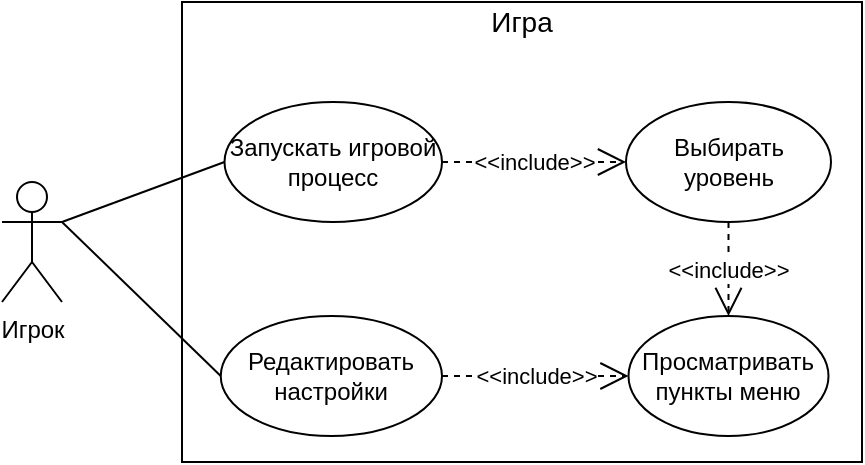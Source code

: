 <mxfile version="14.1.8" type="device" pages="3"><diagram id="DNBnHr-g8LaSEO16Q0H6" name="main"><mxGraphModel dx="1038" dy="548" grid="1" gridSize="10" guides="1" tooltips="1" connect="1" arrows="1" fold="1" page="1" pageScale="1" pageWidth="827" pageHeight="1169" math="0" shadow="0"><root><mxCell id="0"/><mxCell id="1" parent="0"/><mxCell id="aUO7jUkwRMF-GmE041H1-3" value="Игрок" style="shape=umlActor;verticalLabelPosition=bottom;verticalAlign=top;html=1;outlineConnect=0;" parent="1" vertex="1"><mxGeometry x="30" y="130" width="30" height="60" as="geometry"/></mxCell><mxCell id="aUO7jUkwRMF-GmE041H1-5" value="" style="rounded=0;whiteSpace=wrap;html=1;" parent="1" vertex="1"><mxGeometry x="120" y="40" width="340" height="230" as="geometry"/></mxCell><mxCell id="aUO7jUkwRMF-GmE041H1-6" value="&lt;font style=&quot;font-size: 14px&quot;&gt;Игра&lt;/font&gt;" style="text;html=1;strokeColor=none;fillColor=none;align=center;verticalAlign=middle;whiteSpace=wrap;rounded=0;" parent="1" vertex="1"><mxGeometry x="270" y="40" width="40" height="20" as="geometry"/></mxCell><mxCell id="aUO7jUkwRMF-GmE041H1-8" value="Просматривать пункты меню" style="ellipse;whiteSpace=wrap;html=1;" parent="1" vertex="1"><mxGeometry x="343.25" y="197" width="100" height="60" as="geometry"/></mxCell><mxCell id="aUO7jUkwRMF-GmE041H1-9" value="Редактировать настройки" style="ellipse;whiteSpace=wrap;html=1;" parent="1" vertex="1"><mxGeometry x="139.38" y="197" width="110.62" height="60" as="geometry"/></mxCell><mxCell id="aUO7jUkwRMF-GmE041H1-10" value="Выбирать уровень" style="ellipse;whiteSpace=wrap;html=1;" parent="1" vertex="1"><mxGeometry x="342" y="90" width="102.5" height="60" as="geometry"/></mxCell><mxCell id="aUO7jUkwRMF-GmE041H1-16" value="" style="endArrow=none;html=1;entryX=0;entryY=0.5;entryDx=0;entryDy=0;exitX=1;exitY=0.333;exitDx=0;exitDy=0;exitPerimeter=0;" parent="1" source="aUO7jUkwRMF-GmE041H1-3" target="aUO7jUkwRMF-GmE041H1-9" edge="1"><mxGeometry width="50" height="50" relative="1" as="geometry"><mxPoint x="100" y="300" as="sourcePoint"/><mxPoint x="150" y="250" as="targetPoint"/></mxGeometry></mxCell><mxCell id="aUO7jUkwRMF-GmE041H1-17" value="&amp;lt;&amp;lt;include&amp;gt;&amp;gt;" style="endArrow=open;endSize=12;dashed=1;html=1;entryX=0.5;entryY=0;entryDx=0;entryDy=0;exitX=0.5;exitY=1;exitDx=0;exitDy=0;" parent="1" source="aUO7jUkwRMF-GmE041H1-10" target="aUO7jUkwRMF-GmE041H1-8" edge="1"><mxGeometry width="160" relative="1" as="geometry"><mxPoint x="340" y="290" as="sourcePoint"/><mxPoint x="500" y="290" as="targetPoint"/></mxGeometry></mxCell><mxCell id="aUO7jUkwRMF-GmE041H1-18" value="&amp;lt;&amp;lt;include&amp;gt;&amp;gt;" style="endArrow=open;endSize=12;dashed=1;html=1;entryX=0;entryY=0.5;entryDx=0;entryDy=0;exitX=1;exitY=0.5;exitDx=0;exitDy=0;" parent="1" source="aUO7jUkwRMF-GmE041H1-9" target="aUO7jUkwRMF-GmE041H1-8" edge="1"><mxGeometry width="160" relative="1" as="geometry"><mxPoint x="254.87" y="130" as="sourcePoint"/><mxPoint x="335.31" y="160" as="targetPoint"/></mxGeometry></mxCell><mxCell id="jHPCrMe8bdlKEbMx4i7E-5" value="&lt;span&gt;Запускать игровой процесс&lt;/span&gt;" style="ellipse;whiteSpace=wrap;html=1;" parent="1" vertex="1"><mxGeometry x="141.25" y="90" width="108.75" height="60" as="geometry"/></mxCell><mxCell id="jHPCrMe8bdlKEbMx4i7E-7" value="" style="endArrow=none;html=1;exitX=1;exitY=0.333;exitDx=0;exitDy=0;exitPerimeter=0;entryX=0;entryY=0.5;entryDx=0;entryDy=0;" parent="1" source="aUO7jUkwRMF-GmE041H1-3" target="jHPCrMe8bdlKEbMx4i7E-5" edge="1"><mxGeometry width="50" height="50" relative="1" as="geometry"><mxPoint x="110" y="150" as="sourcePoint"/><mxPoint x="160" y="100" as="targetPoint"/></mxGeometry></mxCell><mxCell id="jHPCrMe8bdlKEbMx4i7E-8" value="&amp;lt;&amp;lt;include&amp;gt;&amp;gt;" style="endArrow=open;endSize=12;dashed=1;html=1;entryX=0;entryY=0.5;entryDx=0;entryDy=0;exitX=1;exitY=0.5;exitDx=0;exitDy=0;" parent="1" source="jHPCrMe8bdlKEbMx4i7E-5" target="aUO7jUkwRMF-GmE041H1-10" edge="1"><mxGeometry width="160" relative="1" as="geometry"><mxPoint x="260" y="260" as="sourcePoint"/><mxPoint x="380" y="260" as="targetPoint"/></mxGeometry></mxCell></root></mxGraphModel></diagram><diagram id="wiZusbZABsrXvEJ2IZwk" name="play"><mxGraphModel dx="1038" dy="548" grid="1" gridSize="10" guides="1" tooltips="1" connect="1" arrows="1" fold="1" page="1" pageScale="1" pageWidth="827" pageHeight="1169" math="0" shadow="0"><root><mxCell id="L1QiUfKqqkVoL1teL-RI-0"/><mxCell id="L1QiUfKqqkVoL1teL-RI-1" parent="L1QiUfKqqkVoL1teL-RI-0"/><mxCell id="fob8_mZPEsOMfmcSigc--0" value="Игрок" style="shape=umlActor;verticalLabelPosition=bottom;verticalAlign=top;html=1;outlineConnect=0;" parent="L1QiUfKqqkVoL1teL-RI-1" vertex="1"><mxGeometry x="30" y="130" width="30" height="60" as="geometry"/></mxCell><mxCell id="fob8_mZPEsOMfmcSigc--1" value="" style="rounded=0;whiteSpace=wrap;html=1;" parent="L1QiUfKqqkVoL1teL-RI-1" vertex="1"><mxGeometry x="120" y="40" width="420" height="480" as="geometry"/></mxCell><mxCell id="fob8_mZPEsOMfmcSigc--2" value="&lt;font style=&quot;font-size: 14px&quot;&gt;Запускать игровой процесс&lt;/font&gt;" style="text;html=1;strokeColor=none;fillColor=none;align=center;verticalAlign=middle;whiteSpace=wrap;rounded=0;" parent="L1QiUfKqqkVoL1teL-RI-1" vertex="1"><mxGeometry x="240" y="40" width="190" height="30" as="geometry"/></mxCell><mxCell id="fob8_mZPEsOMfmcSigc--6" value="" style="endArrow=none;html=1;exitX=1;exitY=0.333;exitDx=0;exitDy=0;exitPerimeter=0;entryX=0;entryY=0.5;entryDx=0;entryDy=0;" parent="L1QiUfKqqkVoL1teL-RI-1" source="fob8_mZPEsOMfmcSigc--0" target="MU-pNqc_zNUcIocojJ9t-0" edge="1"><mxGeometry width="50" height="50" relative="1" as="geometry"><mxPoint x="140" y="250" as="sourcePoint"/><mxPoint x="162.37" y="120" as="targetPoint"/></mxGeometry></mxCell><mxCell id="MU-pNqc_zNUcIocojJ9t-0" value="Управлять главным героем" style="ellipse;whiteSpace=wrap;html=1;" parent="L1QiUfKqqkVoL1teL-RI-1" vertex="1"><mxGeometry x="185" y="90" width="105" height="60" as="geometry"/></mxCell><mxCell id="MU-pNqc_zNUcIocojJ9t-1" value="Взаимодействовать&lt;br&gt;&amp;nbsp;с уровнем" style="ellipse;whiteSpace=wrap;html=1;" parent="L1QiUfKqqkVoL1teL-RI-1" vertex="1"><mxGeometry x="185" y="310" width="125" height="60" as="geometry"/></mxCell><mxCell id="MU-pNqc_zNUcIocojJ9t-2" value="" style="endArrow=none;dashed=1;html=1;exitX=1;exitY=0.5;exitDx=0;exitDy=0;entryX=0;entryY=0.5;entryDx=0;entryDy=0;" parent="L1QiUfKqqkVoL1teL-RI-1" source="MU-pNqc_zNUcIocojJ9t-0" target="MU-pNqc_zNUcIocojJ9t-4" edge="1"><mxGeometry width="50" height="50" relative="1" as="geometry"><mxPoint x="540" y="130" as="sourcePoint"/><mxPoint x="590" y="80" as="targetPoint"/><Array as="points"/></mxGeometry></mxCell><mxCell id="xSsleYw5ojMHg5iaoBvN-0" value="" style="endArrow=none;html=1;exitX=1;exitY=0.333;exitDx=0;exitDy=0;exitPerimeter=0;entryX=0;entryY=0.5;entryDx=0;entryDy=0;" parent="L1QiUfKqqkVoL1teL-RI-1" source="fob8_mZPEsOMfmcSigc--0" target="MU-pNqc_zNUcIocojJ9t-1" edge="1"><mxGeometry width="50" height="50" relative="1" as="geometry"><mxPoint x="180" y="220" as="sourcePoint"/><mxPoint x="230" y="170" as="targetPoint"/></mxGeometry></mxCell><mxCell id="xSsleYw5ojMHg5iaoBvN-1" value="Просматривать индикатор здоровья" style="ellipse;whiteSpace=wrap;html=1;" parent="L1QiUfKqqkVoL1teL-RI-1" vertex="1"><mxGeometry x="181.25" y="160" width="112.5" height="60" as="geometry"/></mxCell><mxCell id="xSsleYw5ojMHg5iaoBvN-2" value="" style="endArrow=none;html=1;exitX=1;exitY=0.333;exitDx=0;exitDy=0;exitPerimeter=0;entryX=0;entryY=0.5;entryDx=0;entryDy=0;" parent="L1QiUfKqqkVoL1teL-RI-1" source="fob8_mZPEsOMfmcSigc--0" target="xSsleYw5ojMHg5iaoBvN-1" edge="1"><mxGeometry width="50" height="50" relative="1" as="geometry"><mxPoint x="100" y="300" as="sourcePoint"/><mxPoint x="150" y="250" as="targetPoint"/></mxGeometry></mxCell><mxCell id="xSsleYw5ojMHg5iaoBvN-3" value="Приостанавливать игровой процесс" style="ellipse;whiteSpace=wrap;html=1;" parent="L1QiUfKqqkVoL1teL-RI-1" vertex="1"><mxGeometry x="411.25" y="380" width="118.75" height="60" as="geometry"/></mxCell><mxCell id="xSsleYw5ojMHg5iaoBvN-6" value="" style="group" parent="L1QiUfKqqkVoL1teL-RI-1" vertex="1" connectable="0"><mxGeometry x="590" y="90" width="120" height="60" as="geometry"/></mxCell><mxCell id="MU-pNqc_zNUcIocojJ9t-3" value="" style="shape=note;size=20;whiteSpace=wrap;html=1;" parent="xSsleYw5ojMHg5iaoBvN-6" vertex="1"><mxGeometry width="120" height="60" as="geometry"/></mxCell><mxCell id="MU-pNqc_zNUcIocojJ9t-4" value="Бегать, прыгать, стрелять." style="text;html=1;strokeColor=none;fillColor=none;align=left;verticalAlign=top;whiteSpace=wrap;rounded=0;" parent="xSsleYw5ojMHg5iaoBvN-6" vertex="1"><mxGeometry width="120" height="60" as="geometry"/></mxCell><mxCell id="xSsleYw5ojMHg5iaoBvN-7" value="" style="group" parent="L1QiUfKqqkVoL1teL-RI-1" vertex="1" connectable="0"><mxGeometry x="590" y="210" width="120" height="160" as="geometry"/></mxCell><mxCell id="MU-pNqc_zNUcIocojJ9t-7" value="" style="shape=note;size=20;whiteSpace=wrap;html=1;" parent="xSsleYw5ojMHg5iaoBvN-7" vertex="1"><mxGeometry width="120" height="160" as="geometry"/></mxCell><mxCell id="MU-pNqc_zNUcIocojJ9t-6" value="Производить взаимодействие главного героя с объектами уровня. (Перемещение по платформам, сражение с противниками и т.д.)&lt;br&gt;Уровень должен быть конечным." style="text;html=1;strokeColor=none;fillColor=none;align=left;verticalAlign=top;whiteSpace=wrap;rounded=0;" parent="xSsleYw5ojMHg5iaoBvN-7" vertex="1"><mxGeometry width="120" height="160" as="geometry"/></mxCell><mxCell id="xSsleYw5ojMHg5iaoBvN-8" value="" style="group" parent="L1QiUfKqqkVoL1teL-RI-1" vertex="1" connectable="0"><mxGeometry x="590" y="382.5" width="120" height="55" as="geometry"/></mxCell><mxCell id="xSsleYw5ojMHg5iaoBvN-9" value="" style="shape=note;size=20;whiteSpace=wrap;html=1;" parent="xSsleYw5ojMHg5iaoBvN-8" vertex="1"><mxGeometry width="120" height="55" as="geometry"/></mxCell><mxCell id="xSsleYw5ojMHg5iaoBvN-10" value="Открыть меню &lt;br&gt;паузы/проигрыша/выйгрыша" style="text;html=1;strokeColor=none;fillColor=none;align=left;verticalAlign=top;whiteSpace=wrap;rounded=0;" parent="xSsleYw5ojMHg5iaoBvN-8" vertex="1"><mxGeometry width="120" height="55" as="geometry"/></mxCell><mxCell id="xSsleYw5ojMHg5iaoBvN-11" value="" style="endArrow=none;dashed=1;html=1;exitX=1;exitY=0.5;exitDx=0;exitDy=0;entryX=0;entryY=0.5;entryDx=0;entryDy=0;" parent="L1QiUfKqqkVoL1teL-RI-1" source="xSsleYw5ojMHg5iaoBvN-3" target="xSsleYw5ojMHg5iaoBvN-10" edge="1"><mxGeometry width="50" height="50" relative="1" as="geometry"><mxPoint x="370" y="370" as="sourcePoint"/><mxPoint x="420" y="320" as="targetPoint"/></mxGeometry></mxCell><mxCell id="xSsleYw5ojMHg5iaoBvN-12" value="Перезапускать игровой процесс" style="ellipse;whiteSpace=wrap;html=1;" parent="L1QiUfKqqkVoL1teL-RI-1" vertex="1"><mxGeometry x="180" y="380" width="115" height="60" as="geometry"/></mxCell><mxCell id="xSsleYw5ojMHg5iaoBvN-13" value="" style="endArrow=none;html=1;entryX=1;entryY=1;entryDx=0;entryDy=0;entryPerimeter=0;exitX=0;exitY=0.5;exitDx=0;exitDy=0;" parent="L1QiUfKqqkVoL1teL-RI-1" source="xSsleYw5ojMHg5iaoBvN-12" target="fob8_mZPEsOMfmcSigc--0" edge="1"><mxGeometry width="50" height="50" relative="1" as="geometry"><mxPoint x="50" y="370" as="sourcePoint"/><mxPoint x="100" y="320" as="targetPoint"/></mxGeometry></mxCell><mxCell id="xSsleYw5ojMHg5iaoBvN-14" value="Редактировать настройки" style="ellipse;whiteSpace=wrap;html=1;" parent="L1QiUfKqqkVoL1teL-RI-1" vertex="1"><mxGeometry x="180" y="450" width="115" height="60" as="geometry"/></mxCell><mxCell id="xSsleYw5ojMHg5iaoBvN-15" value="" style="endArrow=none;html=1;entryX=1;entryY=1;entryDx=0;entryDy=0;entryPerimeter=0;exitX=0;exitY=0.5;exitDx=0;exitDy=0;" parent="L1QiUfKqqkVoL1teL-RI-1" source="xSsleYw5ojMHg5iaoBvN-14" target="fob8_mZPEsOMfmcSigc--0" edge="1"><mxGeometry width="50" height="50" relative="1" as="geometry"><mxPoint x="40" y="430" as="sourcePoint"/><mxPoint x="90" y="380" as="targetPoint"/></mxGeometry></mxCell><mxCell id="xSsleYw5ojMHg5iaoBvN-20" value="&amp;lt;&amp;lt;include&amp;gt;&amp;gt;" style="endArrow=open;endSize=12;dashed=1;html=1;exitX=1;exitY=0.5;exitDx=0;exitDy=0;entryX=0;entryY=0.5;entryDx=0;entryDy=0;" parent="L1QiUfKqqkVoL1teL-RI-1" source="xSsleYw5ojMHg5iaoBvN-12" target="xSsleYw5ojMHg5iaoBvN-3" edge="1"><mxGeometry width="160" relative="1" as="geometry"><mxPoint x="310" y="390" as="sourcePoint"/><mxPoint x="470" y="390" as="targetPoint"/></mxGeometry></mxCell><mxCell id="xSsleYw5ojMHg5iaoBvN-21" value="" style="endArrow=none;dashed=1;html=1;exitX=1;exitY=0.5;exitDx=0;exitDy=0;" parent="L1QiUfKqqkVoL1teL-RI-1" source="xSsleYw5ojMHg5iaoBvN-14" edge="1"><mxGeometry width="50" height="50" relative="1" as="geometry"><mxPoint x="310" y="430" as="sourcePoint"/><mxPoint x="320" y="410" as="targetPoint"/><Array as="points"><mxPoint x="320" y="450"/></Array></mxGeometry></mxCell><mxCell id="xSsleYw5ojMHg5iaoBvN-23" value="" style="endArrow=none;dashed=1;html=1;exitX=1;exitY=0.5;exitDx=0;exitDy=0;entryX=0;entryY=0.5;entryDx=0;entryDy=0;" parent="L1QiUfKqqkVoL1teL-RI-1" source="MU-pNqc_zNUcIocojJ9t-1" target="MU-pNqc_zNUcIocojJ9t-6" edge="1"><mxGeometry width="50" height="50" relative="1" as="geometry"><mxPoint x="370" y="300" as="sourcePoint"/><mxPoint x="420" y="250" as="targetPoint"/><Array as="points"><mxPoint x="420" y="290"/></Array></mxGeometry></mxCell><mxCell id="Re8C0u7TS1E9HxN7uom5-0" value="Просматривать количество &lt;br&gt;собранных &lt;br&gt;предметов" style="ellipse;whiteSpace=wrap;html=1;" parent="L1QiUfKqqkVoL1teL-RI-1" vertex="1"><mxGeometry x="177.5" y="230" width="120" height="70" as="geometry"/></mxCell><mxCell id="Re8C0u7TS1E9HxN7uom5-1" value="" style="endArrow=none;html=1;entryX=1;entryY=0.333;entryDx=0;entryDy=0;entryPerimeter=0;exitX=0;exitY=0.5;exitDx=0;exitDy=0;" parent="L1QiUfKqqkVoL1teL-RI-1" source="Re8C0u7TS1E9HxN7uom5-0" target="fob8_mZPEsOMfmcSigc--0" edge="1"><mxGeometry width="50" height="50" relative="1" as="geometry"><mxPoint x="150" y="250" as="sourcePoint"/><mxPoint x="200" y="200" as="targetPoint"/></mxGeometry></mxCell><mxCell id="Re8C0u7TS1E9HxN7uom5-2" value="" style="group" parent="L1QiUfKqqkVoL1teL-RI-1" vertex="1" connectable="0"><mxGeometry x="590" y="160" width="120" height="40" as="geometry"/></mxCell><mxCell id="Re8C0u7TS1E9HxN7uom5-3" value="" style="shape=note;size=20;whiteSpace=wrap;html=1;" parent="Re8C0u7TS1E9HxN7uom5-2" vertex="1"><mxGeometry width="120" height="40" as="geometry"/></mxCell><mxCell id="Re8C0u7TS1E9HxN7uom5-4" value="Например, &lt;br&gt;ключи, звёздочки" style="text;html=1;strokeColor=none;fillColor=none;align=left;verticalAlign=top;whiteSpace=wrap;rounded=0;" parent="Re8C0u7TS1E9HxN7uom5-2" vertex="1"><mxGeometry width="120" height="40" as="geometry"/></mxCell><mxCell id="Re8C0u7TS1E9HxN7uom5-5" value="" style="endArrow=none;dashed=1;html=1;exitX=1;exitY=0.5;exitDx=0;exitDy=0;entryX=0;entryY=0.5;entryDx=0;entryDy=0;" parent="L1QiUfKqqkVoL1teL-RI-1" source="Re8C0u7TS1E9HxN7uom5-0" target="Re8C0u7TS1E9HxN7uom5-4" edge="1"><mxGeometry width="50" height="50" relative="1" as="geometry"><mxPoint x="390" y="300" as="sourcePoint"/><mxPoint x="440" y="250" as="targetPoint"/><Array as="points"><mxPoint x="440" y="180"/></Array></mxGeometry></mxCell></root></mxGraphModel></diagram><diagram id="nemIt5_eiecgjiNrVIhP" name="dev_main"><mxGraphModel dx="1038" dy="548" grid="1" gridSize="10" guides="1" tooltips="1" connect="1" arrows="1" fold="1" page="1" pageScale="1" pageWidth="827" pageHeight="1169" math="0" shadow="0"><root><mxCell id="3-jJCaZSdYjy89iCSU1V-0"/><mxCell id="3-jJCaZSdYjy89iCSU1V-1" parent="3-jJCaZSdYjy89iCSU1V-0"/><mxCell id="YJZNwRLDdDocDxUssOUY-0" value="Разработчик" style="shape=umlActor;verticalLabelPosition=bottom;verticalAlign=top;html=1;outlineConnect=0;" vertex="1" parent="3-jJCaZSdYjy89iCSU1V-1"><mxGeometry x="30" y="130" width="30" height="60" as="geometry"/></mxCell><mxCell id="YJZNwRLDdDocDxUssOUY-1" value="" style="rounded=0;whiteSpace=wrap;html=1;" vertex="1" parent="3-jJCaZSdYjy89iCSU1V-1"><mxGeometry x="120" y="40" width="340" height="330" as="geometry"/></mxCell><mxCell id="YJZNwRLDdDocDxUssOUY-2" value="&lt;font style=&quot;font-size: 14px&quot;&gt;Игра&lt;/font&gt;" style="text;html=1;strokeColor=none;fillColor=none;align=center;verticalAlign=middle;whiteSpace=wrap;rounded=0;" vertex="1" parent="3-jJCaZSdYjy89iCSU1V-1"><mxGeometry x="270" y="40" width="40" height="20" as="geometry"/></mxCell><mxCell id="YJZNwRLDdDocDxUssOUY-3" value="Просматривать пункты меню" style="ellipse;whiteSpace=wrap;html=1;" vertex="1" parent="3-jJCaZSdYjy89iCSU1V-1"><mxGeometry x="343.25" y="197" width="100" height="60" as="geometry"/></mxCell><mxCell id="YJZNwRLDdDocDxUssOUY-4" value="Редактировать настройки" style="ellipse;whiteSpace=wrap;html=1;" vertex="1" parent="3-jJCaZSdYjy89iCSU1V-1"><mxGeometry x="139.38" y="197" width="110.62" height="60" as="geometry"/></mxCell><mxCell id="YJZNwRLDdDocDxUssOUY-5" value="Выбирать уровень" style="ellipse;whiteSpace=wrap;html=1;" vertex="1" parent="3-jJCaZSdYjy89iCSU1V-1"><mxGeometry x="342" y="90" width="102.5" height="60" as="geometry"/></mxCell><mxCell id="YJZNwRLDdDocDxUssOUY-6" value="" style="endArrow=none;html=1;entryX=0;entryY=0.5;entryDx=0;entryDy=0;exitX=1;exitY=0.333;exitDx=0;exitDy=0;exitPerimeter=0;" edge="1" parent="3-jJCaZSdYjy89iCSU1V-1" source="YJZNwRLDdDocDxUssOUY-0" target="YJZNwRLDdDocDxUssOUY-4"><mxGeometry width="50" height="50" relative="1" as="geometry"><mxPoint x="100" y="300" as="sourcePoint"/><mxPoint x="150" y="250" as="targetPoint"/></mxGeometry></mxCell><mxCell id="YJZNwRLDdDocDxUssOUY-7" value="&amp;lt;&amp;lt;include&amp;gt;&amp;gt;" style="endArrow=open;endSize=12;dashed=1;html=1;entryX=0.5;entryY=0;entryDx=0;entryDy=0;exitX=0.5;exitY=1;exitDx=0;exitDy=0;" edge="1" parent="3-jJCaZSdYjy89iCSU1V-1" source="YJZNwRLDdDocDxUssOUY-5" target="YJZNwRLDdDocDxUssOUY-3"><mxGeometry width="160" relative="1" as="geometry"><mxPoint x="340" y="290" as="sourcePoint"/><mxPoint x="500" y="290" as="targetPoint"/></mxGeometry></mxCell><mxCell id="YJZNwRLDdDocDxUssOUY-8" value="&amp;lt;&amp;lt;include&amp;gt;&amp;gt;" style="endArrow=open;endSize=12;dashed=1;html=1;entryX=0;entryY=0.5;entryDx=0;entryDy=0;exitX=1;exitY=0.5;exitDx=0;exitDy=0;" edge="1" parent="3-jJCaZSdYjy89iCSU1V-1" source="YJZNwRLDdDocDxUssOUY-4" target="YJZNwRLDdDocDxUssOUY-3"><mxGeometry width="160" relative="1" as="geometry"><mxPoint x="254.87" y="130" as="sourcePoint"/><mxPoint x="335.31" y="160" as="targetPoint"/></mxGeometry></mxCell><mxCell id="YJZNwRLDdDocDxUssOUY-9" value="&lt;span&gt;Запускать игровой процесс&lt;/span&gt;" style="ellipse;whiteSpace=wrap;html=1;" vertex="1" parent="3-jJCaZSdYjy89iCSU1V-1"><mxGeometry x="141.25" y="90" width="108.75" height="60" as="geometry"/></mxCell><mxCell id="YJZNwRLDdDocDxUssOUY-10" value="" style="endArrow=none;html=1;exitX=1;exitY=0.333;exitDx=0;exitDy=0;exitPerimeter=0;entryX=0;entryY=0.5;entryDx=0;entryDy=0;" edge="1" parent="3-jJCaZSdYjy89iCSU1V-1" source="YJZNwRLDdDocDxUssOUY-0" target="YJZNwRLDdDocDxUssOUY-9"><mxGeometry width="50" height="50" relative="1" as="geometry"><mxPoint x="110" y="150" as="sourcePoint"/><mxPoint x="160" y="100" as="targetPoint"/></mxGeometry></mxCell><mxCell id="YJZNwRLDdDocDxUssOUY-11" value="&amp;lt;&amp;lt;include&amp;gt;&amp;gt;" style="endArrow=open;endSize=12;dashed=1;html=1;entryX=0;entryY=0.5;entryDx=0;entryDy=0;exitX=1;exitY=0.5;exitDx=0;exitDy=0;" edge="1" parent="3-jJCaZSdYjy89iCSU1V-1" source="YJZNwRLDdDocDxUssOUY-9" target="YJZNwRLDdDocDxUssOUY-5"><mxGeometry width="160" relative="1" as="geometry"><mxPoint x="260" y="260" as="sourcePoint"/><mxPoint x="380" y="260" as="targetPoint"/></mxGeometry></mxCell><mxCell id="YJZNwRLDdDocDxUssOUY-12" value="Редактировать уровни игры" style="ellipse;whiteSpace=wrap;html=1;" vertex="1" parent="3-jJCaZSdYjy89iCSU1V-1"><mxGeometry x="139.38" y="300" width="110.62" height="60" as="geometry"/></mxCell><mxCell id="YJZNwRLDdDocDxUssOUY-13" value="" style="endArrow=none;html=1;entryX=1;entryY=0.333;entryDx=0;entryDy=0;entryPerimeter=0;exitX=0;exitY=0.5;exitDx=0;exitDy=0;" edge="1" parent="3-jJCaZSdYjy89iCSU1V-1" source="YJZNwRLDdDocDxUssOUY-12" target="YJZNwRLDdDocDxUssOUY-0"><mxGeometry width="50" height="50" relative="1" as="geometry"><mxPoint x="60" y="360" as="sourcePoint"/><mxPoint x="110" y="310" as="targetPoint"/></mxGeometry></mxCell><mxCell id="76jM_gyoS5nkIiK2wN3e-0" value="" style="endArrow=none;dashed=1;html=1;exitX=1;exitY=0.5;exitDx=0;exitDy=0;entryX=0;entryY=0.5;entryDx=0;entryDy=0;" edge="1" parent="3-jJCaZSdYjy89iCSU1V-1" source="YJZNwRLDdDocDxUssOUY-12" target="DPc4MhHbofleJZFuPJMu-2"><mxGeometry width="50" height="50" relative="1" as="geometry"><mxPoint x="300" y="480" as="sourcePoint"/><mxPoint x="520" y="330" as="targetPoint"/></mxGeometry></mxCell><mxCell id="DPc4MhHbofleJZFuPJMu-0" value="" style="group" vertex="1" connectable="0" parent="3-jJCaZSdYjy89iCSU1V-1"><mxGeometry x="480" y="275" width="120" height="110" as="geometry"/></mxCell><mxCell id="DPc4MhHbofleJZFuPJMu-1" value="" style="shape=note;size=20;whiteSpace=wrap;html=1;" vertex="1" parent="DPc4MhHbofleJZFuPJMu-0"><mxGeometry width="120" height="110" as="geometry"/></mxCell><mxCell id="DPc4MhHbofleJZFuPJMu-2" value="Создавать и &lt;br&gt;удалять уровни, редактировать содержимое уровней (расстановка объектов и т.д.)" style="text;html=1;strokeColor=none;fillColor=none;align=left;verticalAlign=top;whiteSpace=wrap;rounded=0;" vertex="1" parent="DPc4MhHbofleJZFuPJMu-0"><mxGeometry width="120" height="110" as="geometry"/></mxCell></root></mxGraphModel></diagram></mxfile>